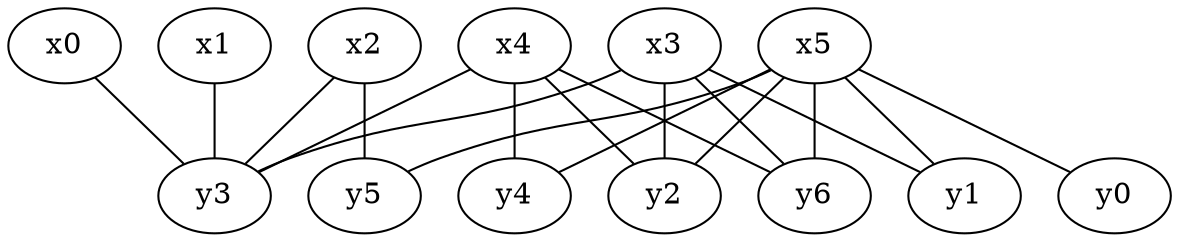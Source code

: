 strict graph grafo_6_7 {
    "x0" -- "y3";
    "x2" -- "y3";
    "x2" -- "y5";
    "x3" -- "y3";
    "x3" -- "y2";
    "x3" -- "y6";
    "x3" -- "y1";
    "x1" -- "y3";
    "x4" -- "y4";
    "x4" -- "y6";
    "x4" -- "y3";
    "x4" -- "y2";
    "x5" -- "y4";
    "x5" -- "y1";
    "x5" -- "y0";
    "x5" -- "y6";
    "x5" -- "y2";
    "x5" -- "y5";
}
